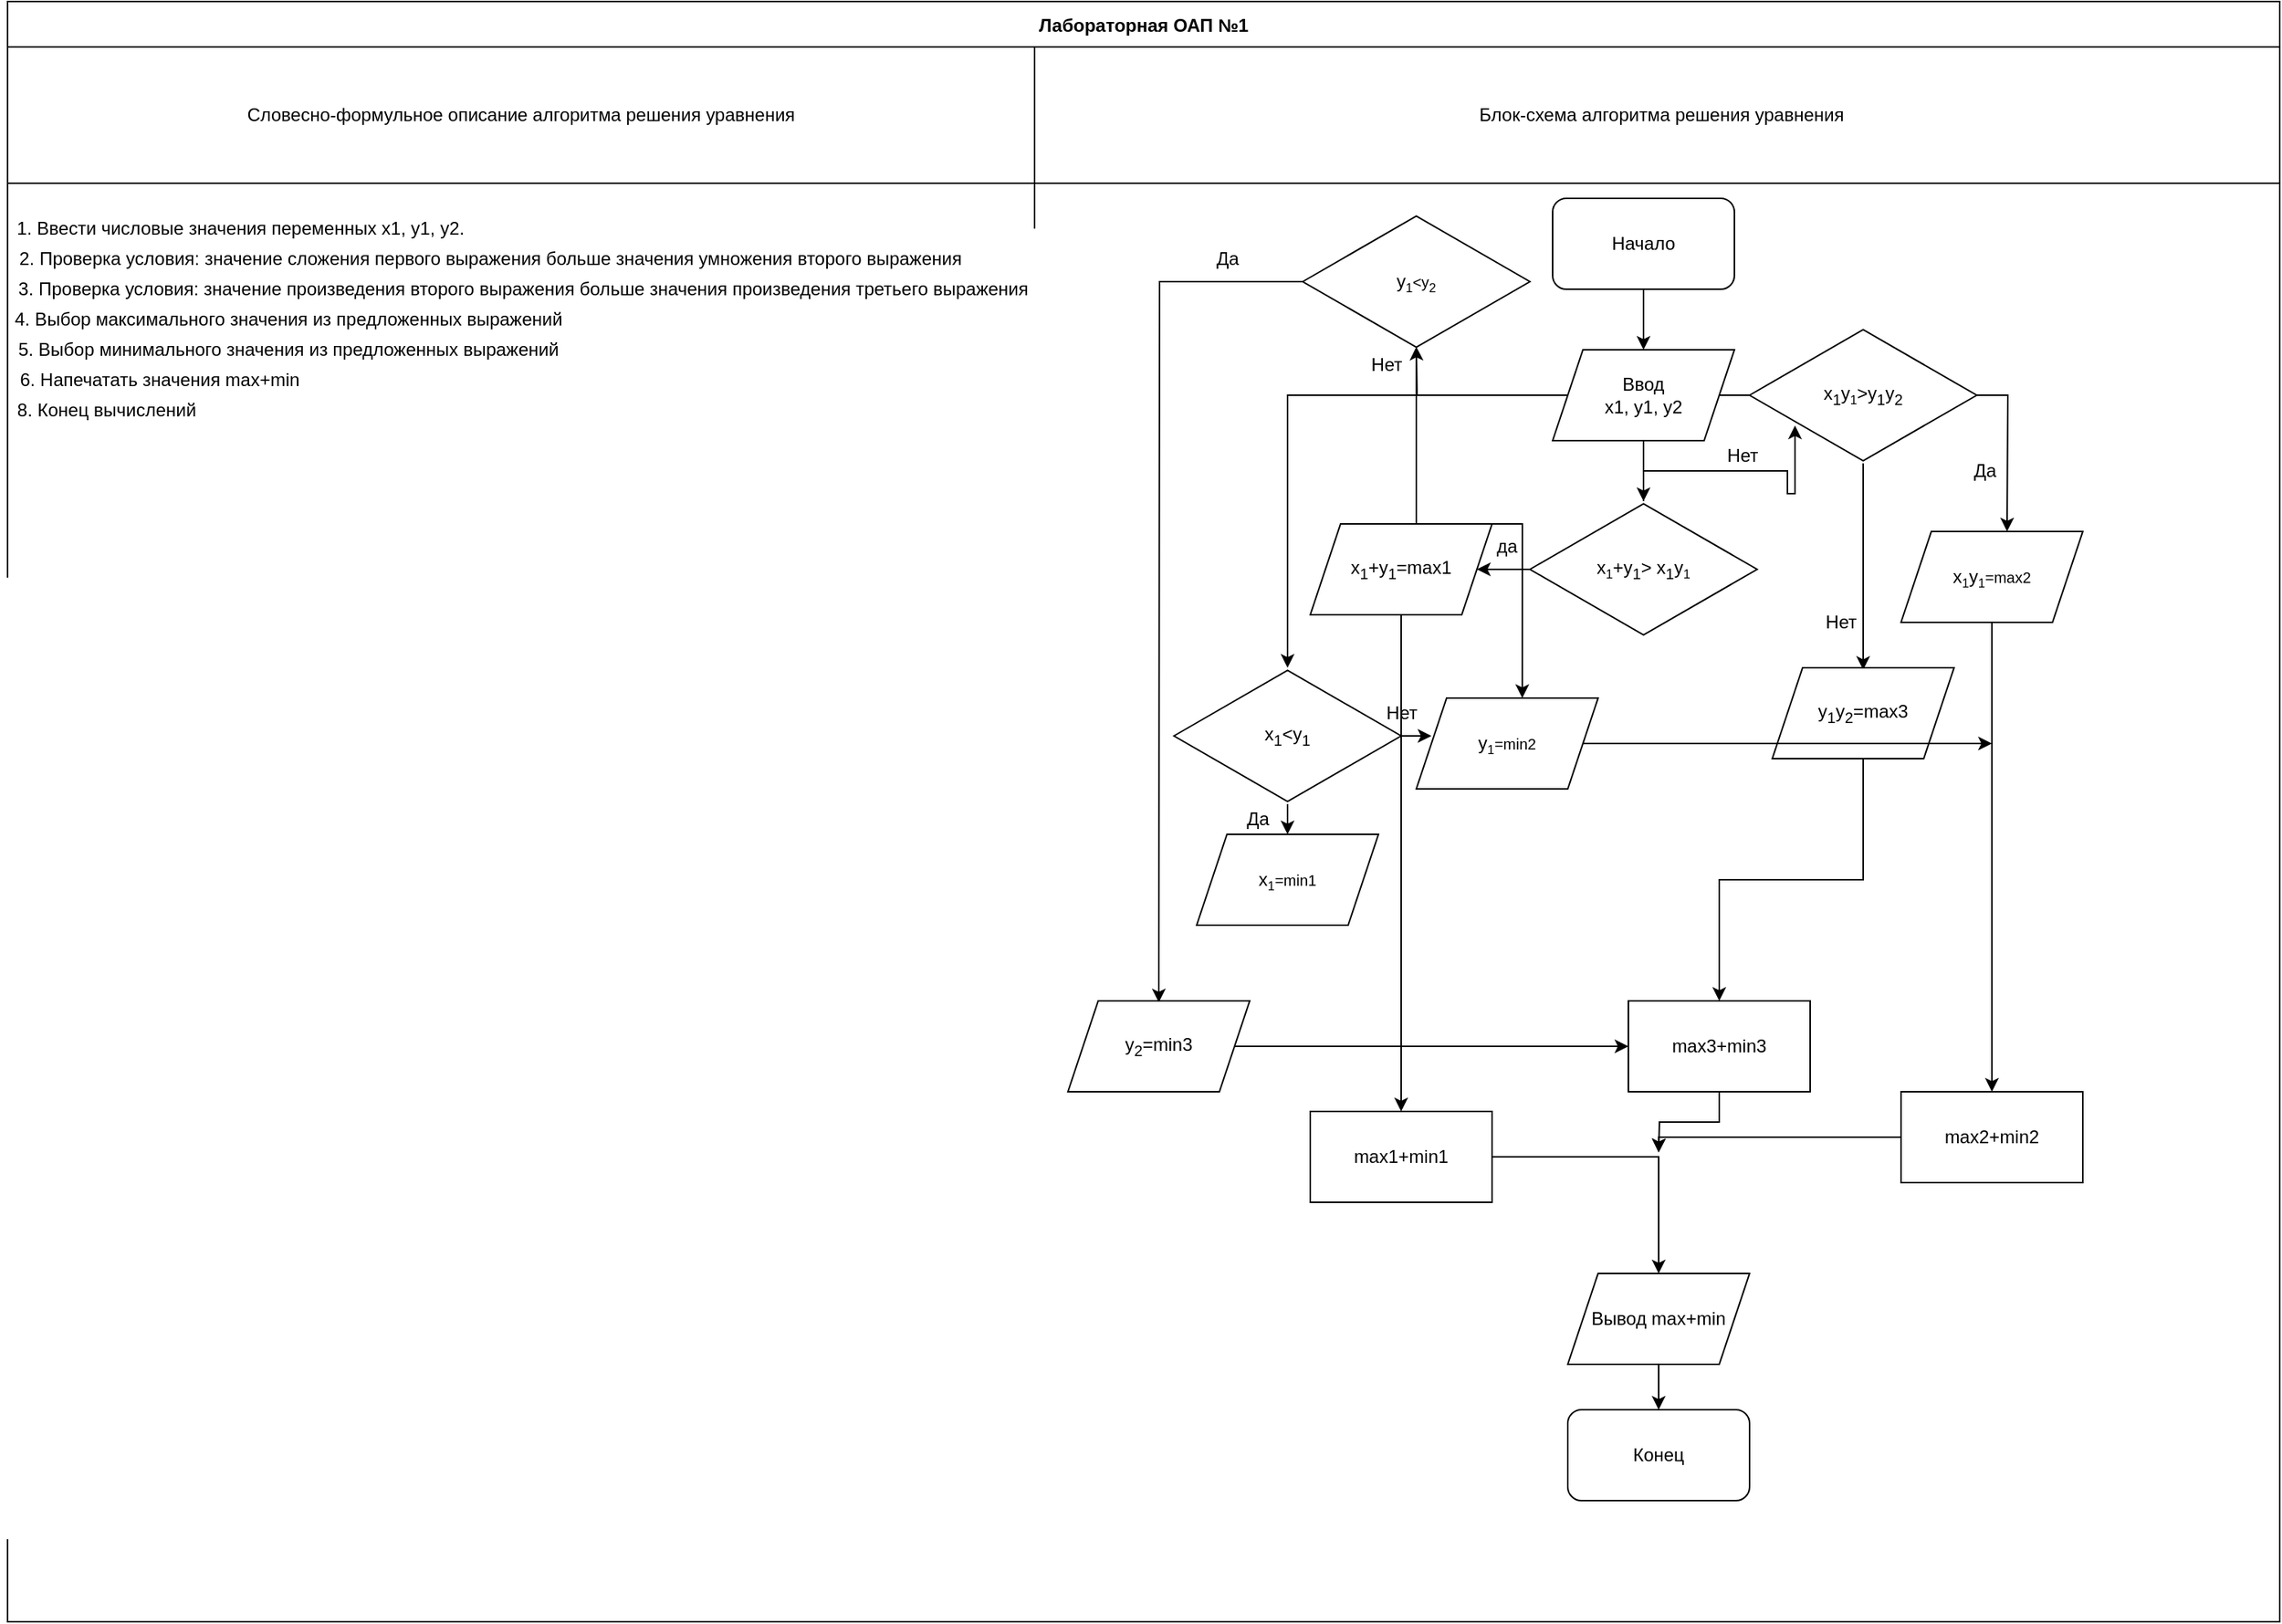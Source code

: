 <mxfile version="15.1.0" type="device"><diagram id="ZtP61tI2ATfPG6SHV28m" name="Page-1"><mxGraphModel dx="2274" dy="750" grid="1" gridSize="10" guides="1" tooltips="1" connect="1" arrows="1" fold="1" page="1" pageScale="1" pageWidth="827" pageHeight="1169" math="0" shadow="0"><root><mxCell id="0"/><mxCell id="1" parent="0"/><mxCell id="MlBkiCd0yOaKkDwE3NGc-9" value="Лабораторная ОАП №1" style="shape=table;startSize=30;container=1;collapsible=0;childLayout=tableLayout;fixedRows=1;rowLines=0;fontStyle=1;align=center;pointerEvents=1;" vertex="1" parent="1"><mxGeometry x="-520" y="80" width="1500" height="1070" as="geometry"/></mxCell><mxCell id="MlBkiCd0yOaKkDwE3NGc-10" value="" style="shape=partialRectangle;html=1;whiteSpace=wrap;collapsible=0;dropTarget=0;pointerEvents=1;fillColor=none;top=0;left=0;bottom=1;right=0;points=[[0,0.5],[1,0.5]];portConstraint=eastwest;" vertex="1" parent="MlBkiCd0yOaKkDwE3NGc-9"><mxGeometry y="30" width="1500" height="90" as="geometry"/></mxCell><mxCell id="MlBkiCd0yOaKkDwE3NGc-11" value="&lt;font style=&quot;vertical-align: inherit&quot;&gt;&lt;font style=&quot;vertical-align: inherit&quot;&gt;Словесно-формульное описание алгоритма решения уравнения&lt;/font&gt;&lt;/font&gt;" style="shape=partialRectangle;html=1;whiteSpace=wrap;connectable=0;fillColor=none;top=0;left=0;bottom=0;right=0;overflow=hidden;pointerEvents=1;" vertex="1" parent="MlBkiCd0yOaKkDwE3NGc-10"><mxGeometry width="678" height="90" as="geometry"/></mxCell><mxCell id="MlBkiCd0yOaKkDwE3NGc-12" value="&lt;font style=&quot;vertical-align: inherit&quot;&gt;&lt;font style=&quot;vertical-align: inherit&quot;&gt;Блок-схема алгоритма решения уравнения&lt;/font&gt;&lt;/font&gt;" style="shape=partialRectangle;html=1;whiteSpace=wrap;connectable=0;fillColor=none;top=0;left=0;bottom=0;right=0;align=center;spacingLeft=6;overflow=hidden;pointerEvents=1;" vertex="1" parent="MlBkiCd0yOaKkDwE3NGc-10"><mxGeometry x="678" width="822" height="90" as="geometry"/></mxCell><mxCell id="MlBkiCd0yOaKkDwE3NGc-16" value="" style="shape=partialRectangle;html=1;whiteSpace=wrap;collapsible=0;dropTarget=0;pointerEvents=1;fillColor=none;top=0;left=0;bottom=0;right=0;points=[[0,0.5],[1,0.5]];portConstraint=eastwest;" vertex="1" parent="MlBkiCd0yOaKkDwE3NGc-9"><mxGeometry y="120" width="1500" height="30" as="geometry"/></mxCell><mxCell id="MlBkiCd0yOaKkDwE3NGc-17" value="" style="shape=partialRectangle;html=1;whiteSpace=wrap;connectable=0;fillColor=none;top=0;left=0;bottom=0;right=0;overflow=hidden;pointerEvents=1;" vertex="1" parent="MlBkiCd0yOaKkDwE3NGc-16"><mxGeometry width="678" height="30" as="geometry"/></mxCell><mxCell id="MlBkiCd0yOaKkDwE3NGc-18" value="" style="shape=partialRectangle;html=1;whiteSpace=wrap;connectable=0;fillColor=none;top=0;left=0;bottom=0;right=0;align=left;spacingLeft=6;overflow=hidden;pointerEvents=1;" vertex="1" parent="MlBkiCd0yOaKkDwE3NGc-16"><mxGeometry x="678" width="822" height="30" as="geometry"/></mxCell><mxCell id="MlBkiCd0yOaKkDwE3NGc-20" value="&lt;font style=&quot;vertical-align: inherit&quot;&gt;&lt;font style=&quot;vertical-align: inherit&quot;&gt;&lt;font style=&quot;vertical-align: inherit&quot;&gt;&lt;font style=&quot;vertical-align: inherit&quot;&gt;1. Ввести числовые значения переменных x1, y1, y2.&amp;nbsp;&lt;/font&gt;&lt;/font&gt;&lt;/font&gt;&lt;/font&gt;" style="text;html=1;align=center;verticalAlign=middle;resizable=0;points=[];autosize=1;strokeColor=none;fillColor=none;" vertex="1" parent="1"><mxGeometry x="-520" y="220" width="310" height="20" as="geometry"/></mxCell><mxCell id="MlBkiCd0yOaKkDwE3NGc-28" style="edgeStyle=orthogonalEdgeStyle;rounded=0;orthogonalLoop=1;jettySize=auto;html=1;entryX=0.5;entryY=0;entryDx=0;entryDy=0;" edge="1" parent="1" source="MlBkiCd0yOaKkDwE3NGc-25" target="MlBkiCd0yOaKkDwE3NGc-26"><mxGeometry relative="1" as="geometry"/></mxCell><mxCell id="MlBkiCd0yOaKkDwE3NGc-25" value="&lt;font style=&quot;vertical-align: inherit&quot;&gt;&lt;font style=&quot;vertical-align: inherit&quot;&gt;Начало&lt;/font&gt;&lt;/font&gt;" style="rounded=1;whiteSpace=wrap;html=1;align=center;" vertex="1" parent="1"><mxGeometry x="500" y="210" width="120" height="60" as="geometry"/></mxCell><mxCell id="MlBkiCd0yOaKkDwE3NGc-31" value="" style="edgeStyle=orthogonalEdgeStyle;rounded=0;orthogonalLoop=1;jettySize=auto;html=1;" edge="1" parent="1" source="MlBkiCd0yOaKkDwE3NGc-26"><mxGeometry relative="1" as="geometry"><mxPoint x="560" y="410" as="targetPoint"/></mxGeometry></mxCell><mxCell id="MlBkiCd0yOaKkDwE3NGc-44" style="edgeStyle=orthogonalEdgeStyle;rounded=0;orthogonalLoop=1;jettySize=auto;html=1;fontColor=#000000;" edge="1" parent="1" source="MlBkiCd0yOaKkDwE3NGc-26"><mxGeometry relative="1" as="geometry"><mxPoint x="630" y="340" as="targetPoint"/></mxGeometry></mxCell><mxCell id="MlBkiCd0yOaKkDwE3NGc-58" style="edgeStyle=orthogonalEdgeStyle;rounded=0;orthogonalLoop=1;jettySize=auto;html=1;fontColor=#000000;" edge="1" parent="1" source="MlBkiCd0yOaKkDwE3NGc-26" target="MlBkiCd0yOaKkDwE3NGc-57"><mxGeometry relative="1" as="geometry"/></mxCell><mxCell id="MlBkiCd0yOaKkDwE3NGc-68" style="edgeStyle=orthogonalEdgeStyle;rounded=0;orthogonalLoop=1;jettySize=auto;html=1;fontColor=#000000;" edge="1" parent="1" source="MlBkiCd0yOaKkDwE3NGc-26"><mxGeometry relative="1" as="geometry"><mxPoint x="410" y="308" as="targetPoint"/></mxGeometry></mxCell><mxCell id="MlBkiCd0yOaKkDwE3NGc-26" value="&lt;font style=&quot;vertical-align: inherit&quot;&gt;&lt;font style=&quot;vertical-align: inherit&quot;&gt;Ввод&lt;br&gt;x1, y1, y2&lt;br&gt;&lt;/font&gt;&lt;/font&gt;" style="shape=parallelogram;perimeter=parallelogramPerimeter;whiteSpace=wrap;html=1;fixedSize=1;align=center;" vertex="1" parent="1"><mxGeometry x="500" y="310" width="120" height="60" as="geometry"/></mxCell><mxCell id="MlBkiCd0yOaKkDwE3NGc-38" style="edgeStyle=orthogonalEdgeStyle;rounded=0;orthogonalLoop=1;jettySize=auto;html=1;fontColor=#000000;" edge="1" parent="1" source="MlBkiCd0yOaKkDwE3NGc-33"><mxGeometry relative="1" as="geometry"><mxPoint x="450" y="455" as="targetPoint"/></mxGeometry></mxCell><mxCell id="MlBkiCd0yOaKkDwE3NGc-94" style="edgeStyle=orthogonalEdgeStyle;rounded=0;orthogonalLoop=1;jettySize=auto;html=1;entryX=0.2;entryY=0.722;entryDx=0;entryDy=0;entryPerimeter=0;fontColor=#000000;" edge="1" parent="1" source="MlBkiCd0yOaKkDwE3NGc-33" target="MlBkiCd0yOaKkDwE3NGc-45"><mxGeometry relative="1" as="geometry"/></mxCell><mxCell id="MlBkiCd0yOaKkDwE3NGc-33" value="&lt;font&gt;&lt;font&gt;&lt;font&gt;&lt;font style=&quot;vertical-align: inherit&quot;&gt;х&lt;/font&gt;&lt;font style=&quot;font-size: 10px&quot;&gt;&lt;sub&gt;1&lt;/sub&gt;&lt;/font&gt;&lt;/font&gt;&lt;/font&gt;&lt;font&gt;&lt;font&gt;&lt;font style=&quot;vertical-align: inherit&quot;&gt;+у&lt;/font&gt;&lt;font&gt;&lt;sub&gt;1&lt;/sub&gt;&lt;/font&gt;&lt;/font&gt;&lt;font&gt;&lt;font&gt;&lt;span style=&quot;vertical-align: inherit&quot;&gt;&amp;gt; х&lt;/span&gt;&lt;sub&gt;1&lt;/sub&gt;y&lt;font size=&quot;1&quot;&gt;&lt;sub&gt;1&lt;/sub&gt;&lt;/font&gt;&lt;/font&gt;&lt;/font&gt;&lt;/font&gt;&lt;/font&gt;" style="html=1;whiteSpace=wrap;aspect=fixed;shape=isoRectangle;fontColor=#000000;align=center;" vertex="1" parent="1"><mxGeometry x="485" y="410" width="150" height="90" as="geometry"/></mxCell><mxCell id="MlBkiCd0yOaKkDwE3NGc-76" style="edgeStyle=orthogonalEdgeStyle;rounded=0;orthogonalLoop=1;jettySize=auto;html=1;fontColor=#000000;" edge="1" parent="1" source="MlBkiCd0yOaKkDwE3NGc-39" target="MlBkiCd0yOaKkDwE3NGc-77"><mxGeometry relative="1" as="geometry"><mxPoint x="400" y="843" as="targetPoint"/></mxGeometry></mxCell><mxCell id="MlBkiCd0yOaKkDwE3NGc-39" value="&lt;font&gt;&lt;font style=&quot;vertical-align: inherit&quot;&gt;x&lt;/font&gt;&lt;font&gt;&lt;sub&gt;1&lt;/sub&gt;+y&lt;sub&gt;1&lt;/sub&gt;=max1&lt;/font&gt;&lt;/font&gt;" style="shape=parallelogram;perimeter=parallelogramPerimeter;whiteSpace=wrap;html=1;fixedSize=1;fontColor=#000000;align=center;" vertex="1" parent="1"><mxGeometry x="340" y="425" width="120" height="60" as="geometry"/></mxCell><mxCell id="MlBkiCd0yOaKkDwE3NGc-40" value="&lt;font style=&quot;vertical-align: inherit&quot;&gt;&lt;font style=&quot;vertical-align: inherit&quot;&gt;да&lt;/font&gt;&lt;/font&gt;" style="text;html=1;strokeColor=none;fillColor=none;align=center;verticalAlign=middle;whiteSpace=wrap;rounded=0;fontColor=#000000;" vertex="1" parent="1"><mxGeometry x="450" y="430" width="40" height="20" as="geometry"/></mxCell><mxCell id="MlBkiCd0yOaKkDwE3NGc-47" style="edgeStyle=orthogonalEdgeStyle;rounded=0;orthogonalLoop=1;jettySize=auto;html=1;fontColor=#000000;" edge="1" parent="1" source="MlBkiCd0yOaKkDwE3NGc-45"><mxGeometry relative="1" as="geometry"><mxPoint x="800" y="430" as="targetPoint"/></mxGeometry></mxCell><mxCell id="MlBkiCd0yOaKkDwE3NGc-52" style="edgeStyle=orthogonalEdgeStyle;rounded=0;orthogonalLoop=1;jettySize=auto;html=1;fontColor=#000000;" edge="1" parent="1" source="MlBkiCd0yOaKkDwE3NGc-45"><mxGeometry relative="1" as="geometry"><mxPoint x="705" y="521.379" as="targetPoint"/></mxGeometry></mxCell><mxCell id="MlBkiCd0yOaKkDwE3NGc-45" value="x&lt;sub&gt;1&lt;/sub&gt;y&lt;span style=&quot;font-size: 10px&quot;&gt;&lt;sub&gt;1&lt;/sub&gt;&lt;/span&gt;&amp;gt;y&lt;sub&gt;1&lt;/sub&gt;y&lt;sub&gt;2&lt;/sub&gt;" style="html=1;whiteSpace=wrap;aspect=fixed;shape=isoRectangle;fontColor=#000000;align=center;" vertex="1" parent="1"><mxGeometry x="630" y="295" width="150" height="90" as="geometry"/></mxCell><mxCell id="MlBkiCd0yOaKkDwE3NGc-49" value="Да" style="text;html=1;align=center;verticalAlign=middle;resizable=0;points=[];autosize=1;strokeColor=none;fillColor=none;fontColor=#000000;" vertex="1" parent="1"><mxGeometry x="770" y="380" width="30" height="20" as="geometry"/></mxCell><mxCell id="MlBkiCd0yOaKkDwE3NGc-78" style="edgeStyle=orthogonalEdgeStyle;rounded=0;orthogonalLoop=1;jettySize=auto;html=1;fontColor=#000000;" edge="1" parent="1" source="MlBkiCd0yOaKkDwE3NGc-50"><mxGeometry relative="1" as="geometry"><mxPoint x="790" y="800" as="targetPoint"/></mxGeometry></mxCell><mxCell id="MlBkiCd0yOaKkDwE3NGc-50" value="x&lt;span style=&quot;font-size: 10px&quot;&gt;&lt;sub&gt;1&lt;/sub&gt;&lt;/span&gt;y&lt;span style=&quot;font-size: 10px&quot;&gt;&lt;sub&gt;1&lt;/sub&gt;=max2&lt;/span&gt;" style="shape=parallelogram;perimeter=parallelogramPerimeter;whiteSpace=wrap;html=1;fixedSize=1;fontColor=#000000;align=center;" vertex="1" parent="1"><mxGeometry x="730" y="430" width="120" height="60" as="geometry"/></mxCell><mxCell id="MlBkiCd0yOaKkDwE3NGc-54" value="Нет" style="text;html=1;align=center;verticalAlign=middle;resizable=0;points=[];autosize=1;strokeColor=none;fillColor=none;fontColor=#000000;" vertex="1" parent="1"><mxGeometry x="670" y="480" width="40" height="20" as="geometry"/></mxCell><mxCell id="MlBkiCd0yOaKkDwE3NGc-83" style="edgeStyle=orthogonalEdgeStyle;rounded=0;orthogonalLoop=1;jettySize=auto;html=1;fontColor=#000000;" edge="1" parent="1" source="MlBkiCd0yOaKkDwE3NGc-55" target="MlBkiCd0yOaKkDwE3NGc-84"><mxGeometry relative="1" as="geometry"><mxPoint x="620.0" y="760.0" as="targetPoint"/></mxGeometry></mxCell><mxCell id="MlBkiCd0yOaKkDwE3NGc-55" value="y&lt;sub&gt;1&lt;/sub&gt;y&lt;sub&gt;2&lt;/sub&gt;=max3" style="shape=parallelogram;perimeter=parallelogramPerimeter;whiteSpace=wrap;html=1;fixedSize=1;fontColor=#000000;align=center;" vertex="1" parent="1"><mxGeometry x="645" y="520" width="120" height="60" as="geometry"/></mxCell><mxCell id="MlBkiCd0yOaKkDwE3NGc-59" style="edgeStyle=orthogonalEdgeStyle;rounded=0;orthogonalLoop=1;jettySize=auto;html=1;fontColor=#000000;" edge="1" parent="1" source="MlBkiCd0yOaKkDwE3NGc-57"><mxGeometry relative="1" as="geometry"><mxPoint x="325" y="630" as="targetPoint"/></mxGeometry></mxCell><mxCell id="MlBkiCd0yOaKkDwE3NGc-62" style="edgeStyle=orthogonalEdgeStyle;rounded=0;orthogonalLoop=1;jettySize=auto;html=1;fontColor=#000000;" edge="1" parent="1" source="MlBkiCd0yOaKkDwE3NGc-57"><mxGeometry relative="1" as="geometry"><mxPoint x="420" y="565" as="targetPoint"/></mxGeometry></mxCell><mxCell id="MlBkiCd0yOaKkDwE3NGc-57" value="x&lt;sub&gt;1&lt;/sub&gt;&amp;lt;y&lt;sub&gt;1&lt;/sub&gt;" style="html=1;whiteSpace=wrap;aspect=fixed;shape=isoRectangle;fontColor=#000000;align=center;" vertex="1" parent="1"><mxGeometry x="250" y="520" width="150" height="90" as="geometry"/></mxCell><mxCell id="MlBkiCd0yOaKkDwE3NGc-60" value="x&lt;span style=&quot;font-size: 10px&quot;&gt;&lt;sub&gt;1&lt;/sub&gt;=min1&lt;/span&gt;" style="shape=parallelogram;perimeter=parallelogramPerimeter;whiteSpace=wrap;html=1;fixedSize=1;fontColor=#000000;align=center;" vertex="1" parent="1"><mxGeometry x="265" y="630" width="120" height="60" as="geometry"/></mxCell><mxCell id="MlBkiCd0yOaKkDwE3NGc-61" value="Да" style="text;html=1;align=center;verticalAlign=middle;resizable=0;points=[];autosize=1;strokeColor=none;fillColor=none;fontColor=#000000;" vertex="1" parent="1"><mxGeometry x="290" y="610" width="30" height="20" as="geometry"/></mxCell><mxCell id="MlBkiCd0yOaKkDwE3NGc-63" value="Нет" style="text;html=1;align=center;verticalAlign=middle;resizable=0;points=[];autosize=1;strokeColor=none;fillColor=none;fontColor=#000000;" vertex="1" parent="1"><mxGeometry x="380" y="540" width="40" height="20" as="geometry"/></mxCell><mxCell id="MlBkiCd0yOaKkDwE3NGc-80" style="edgeStyle=orthogonalEdgeStyle;rounded=0;orthogonalLoop=1;jettySize=auto;html=1;fontColor=#000000;" edge="1" parent="1" source="MlBkiCd0yOaKkDwE3NGc-64"><mxGeometry relative="1" as="geometry"><mxPoint x="790" y="570" as="targetPoint"/></mxGeometry></mxCell><mxCell id="MlBkiCd0yOaKkDwE3NGc-64" value="y&lt;span style=&quot;font-size: 10px&quot;&gt;&lt;sub&gt;1&lt;/sub&gt;=min2&lt;/span&gt;" style="shape=parallelogram;perimeter=parallelogramPerimeter;whiteSpace=wrap;html=1;fixedSize=1;fontColor=#000000;align=center;" vertex="1" parent="1"><mxGeometry x="410" y="540" width="120" height="60" as="geometry"/></mxCell><mxCell id="MlBkiCd0yOaKkDwE3NGc-71" style="edgeStyle=orthogonalEdgeStyle;rounded=0;orthogonalLoop=1;jettySize=auto;html=1;entryX=0.583;entryY=0;entryDx=0;entryDy=0;entryPerimeter=0;fontColor=#000000;" edge="1" parent="1" source="MlBkiCd0yOaKkDwE3NGc-69" target="MlBkiCd0yOaKkDwE3NGc-64"><mxGeometry relative="1" as="geometry"/></mxCell><mxCell id="MlBkiCd0yOaKkDwE3NGc-74" style="edgeStyle=orthogonalEdgeStyle;rounded=0;orthogonalLoop=1;jettySize=auto;html=1;fontColor=#000000;" edge="1" parent="1" source="MlBkiCd0yOaKkDwE3NGc-69"><mxGeometry relative="1" as="geometry"><mxPoint x="240" y="741" as="targetPoint"/></mxGeometry></mxCell><mxCell id="MlBkiCd0yOaKkDwE3NGc-69" value="y&lt;span style=&quot;font-size: 10px&quot;&gt;&lt;sub&gt;1&lt;/sub&gt;&amp;lt;y&lt;sub&gt;2&lt;/sub&gt;&lt;/span&gt;" style="html=1;whiteSpace=wrap;aspect=fixed;shape=isoRectangle;fontColor=#000000;align=center;" vertex="1" parent="1"><mxGeometry x="335" y="220" width="150" height="90" as="geometry"/></mxCell><mxCell id="MlBkiCd0yOaKkDwE3NGc-82" style="edgeStyle=orthogonalEdgeStyle;rounded=0;orthogonalLoop=1;jettySize=auto;html=1;fontColor=#000000;" edge="1" parent="1" source="MlBkiCd0yOaKkDwE3NGc-75"><mxGeometry relative="1" as="geometry"><mxPoint x="550" y="770.0" as="targetPoint"/></mxGeometry></mxCell><mxCell id="MlBkiCd0yOaKkDwE3NGc-75" value="y&lt;sub&gt;2&lt;/sub&gt;=min3" style="shape=parallelogram;perimeter=parallelogramPerimeter;whiteSpace=wrap;html=1;fixedSize=1;fontColor=#000000;align=center;" vertex="1" parent="1"><mxGeometry x="180" y="740" width="120" height="60" as="geometry"/></mxCell><mxCell id="MlBkiCd0yOaKkDwE3NGc-86" style="edgeStyle=orthogonalEdgeStyle;rounded=0;orthogonalLoop=1;jettySize=auto;html=1;fontColor=#000000;entryX=0.5;entryY=0;entryDx=0;entryDy=0;" edge="1" parent="1" source="MlBkiCd0yOaKkDwE3NGc-77" target="MlBkiCd0yOaKkDwE3NGc-88"><mxGeometry relative="1" as="geometry"><mxPoint x="490" y="843" as="targetPoint"/></mxGeometry></mxCell><mxCell id="MlBkiCd0yOaKkDwE3NGc-77" value="max1+min1" style="rounded=0;whiteSpace=wrap;html=1;fontColor=#000000;align=center;" vertex="1" parent="1"><mxGeometry x="340" y="813" width="120" height="60" as="geometry"/></mxCell><mxCell id="MlBkiCd0yOaKkDwE3NGc-101" style="edgeStyle=orthogonalEdgeStyle;rounded=0;orthogonalLoop=1;jettySize=auto;html=1;fontColor=#000000;" edge="1" parent="1" source="MlBkiCd0yOaKkDwE3NGc-81"><mxGeometry relative="1" as="geometry"><mxPoint x="570" y="840" as="targetPoint"/><Array as="points"><mxPoint x="570" y="830"/></Array></mxGeometry></mxCell><mxCell id="MlBkiCd0yOaKkDwE3NGc-81" value="max2+min2" style="rounded=0;whiteSpace=wrap;html=1;fontColor=#000000;align=center;" vertex="1" parent="1"><mxGeometry x="730" y="800" width="120" height="60" as="geometry"/></mxCell><mxCell id="MlBkiCd0yOaKkDwE3NGc-102" style="edgeStyle=orthogonalEdgeStyle;rounded=0;orthogonalLoop=1;jettySize=auto;html=1;fontColor=#000000;" edge="1" parent="1" source="MlBkiCd0yOaKkDwE3NGc-84"><mxGeometry relative="1" as="geometry"><mxPoint x="570" y="840" as="targetPoint"/></mxGeometry></mxCell><mxCell id="MlBkiCd0yOaKkDwE3NGc-84" value="max3+min3" style="rounded=0;whiteSpace=wrap;html=1;fontColor=#000000;align=center;" vertex="1" parent="1"><mxGeometry x="550.0" y="740.0" width="120" height="60" as="geometry"/></mxCell><mxCell id="MlBkiCd0yOaKkDwE3NGc-103" style="edgeStyle=orthogonalEdgeStyle;rounded=0;orthogonalLoop=1;jettySize=auto;html=1;entryX=0.5;entryY=0;entryDx=0;entryDy=0;fontColor=#000000;" edge="1" parent="1" source="MlBkiCd0yOaKkDwE3NGc-88" target="MlBkiCd0yOaKkDwE3NGc-90"><mxGeometry relative="1" as="geometry"/></mxCell><mxCell id="MlBkiCd0yOaKkDwE3NGc-88" value="Вывод max+min" style="shape=parallelogram;perimeter=parallelogramPerimeter;whiteSpace=wrap;html=1;fixedSize=1;fontColor=#000000;align=center;" vertex="1" parent="1"><mxGeometry x="510" y="920" width="120" height="60" as="geometry"/></mxCell><mxCell id="MlBkiCd0yOaKkDwE3NGc-90" value="Конец" style="rounded=1;whiteSpace=wrap;html=1;align=center;" vertex="1" parent="1"><mxGeometry x="510" y="1010" width="120" height="60" as="geometry"/></mxCell><mxCell id="MlBkiCd0yOaKkDwE3NGc-95" value="Нет" style="text;html=1;align=center;verticalAlign=middle;resizable=0;points=[];autosize=1;strokeColor=none;fillColor=none;fontColor=#000000;" vertex="1" parent="1"><mxGeometry x="605" y="370" width="40" height="20" as="geometry"/></mxCell><mxCell id="MlBkiCd0yOaKkDwE3NGc-96" value="Нет" style="text;html=1;align=center;verticalAlign=middle;resizable=0;points=[];autosize=1;strokeColor=none;fillColor=none;fontColor=#000000;" vertex="1" parent="1"><mxGeometry x="370" y="310" width="40" height="20" as="geometry"/></mxCell><mxCell id="MlBkiCd0yOaKkDwE3NGc-97" value="Да" style="text;html=1;align=center;verticalAlign=middle;resizable=0;points=[];autosize=1;strokeColor=none;fillColor=none;fontColor=#000000;" vertex="1" parent="1"><mxGeometry x="270" y="240" width="30" height="20" as="geometry"/></mxCell><mxCell id="MlBkiCd0yOaKkDwE3NGc-98" value="2. Проверка условия: значение сложения первого выражения больше значения умножения второго выражения&amp;nbsp;" style="text;html=1;align=center;verticalAlign=middle;resizable=0;points=[];autosize=1;strokeColor=none;fillColor=none;fontColor=#000000;" vertex="1" parent="1"><mxGeometry x="-520" y="240" width="640" height="20" as="geometry"/></mxCell><mxCell id="MlBkiCd0yOaKkDwE3NGc-104" value="3. Проверка условия: значение произведения второго выражения больше значения произведения третьего выражения" style="text;html=1;align=center;verticalAlign=middle;resizable=0;points=[];autosize=1;strokeColor=none;fillColor=none;fontColor=#000000;" vertex="1" parent="1"><mxGeometry x="-520" y="260" width="680" height="20" as="geometry"/></mxCell><mxCell id="MlBkiCd0yOaKkDwE3NGc-106" value="4. Выбор максимального значения из предложенных выражений" style="text;html=1;align=center;verticalAlign=middle;resizable=0;points=[];autosize=1;strokeColor=none;fillColor=none;fontColor=#000000;" vertex="1" parent="1"><mxGeometry x="-525" y="280" width="380" height="20" as="geometry"/></mxCell><mxCell id="MlBkiCd0yOaKkDwE3NGc-107" value="5. Выбор минимального значения из предложенных выражений" style="text;html=1;align=center;verticalAlign=middle;resizable=0;points=[];autosize=1;strokeColor=none;fillColor=none;fontColor=#000000;" vertex="1" parent="1"><mxGeometry x="-520" y="300" width="370" height="20" as="geometry"/></mxCell><mxCell id="MlBkiCd0yOaKkDwE3NGc-109" value="6. Напечатать значения max+min" style="text;html=1;align=center;verticalAlign=middle;resizable=0;points=[];autosize=1;strokeColor=none;fillColor=none;fontColor=#000000;" vertex="1" parent="1"><mxGeometry x="-520" y="320" width="200" height="20" as="geometry"/></mxCell><mxCell id="MlBkiCd0yOaKkDwE3NGc-110" value="8. Конец вычислений" style="text;html=1;align=center;verticalAlign=middle;resizable=0;points=[];autosize=1;strokeColor=none;fillColor=none;fontColor=#000000;" vertex="1" parent="1"><mxGeometry x="-520" y="340" width="130" height="20" as="geometry"/></mxCell></root></mxGraphModel></diagram></mxfile>